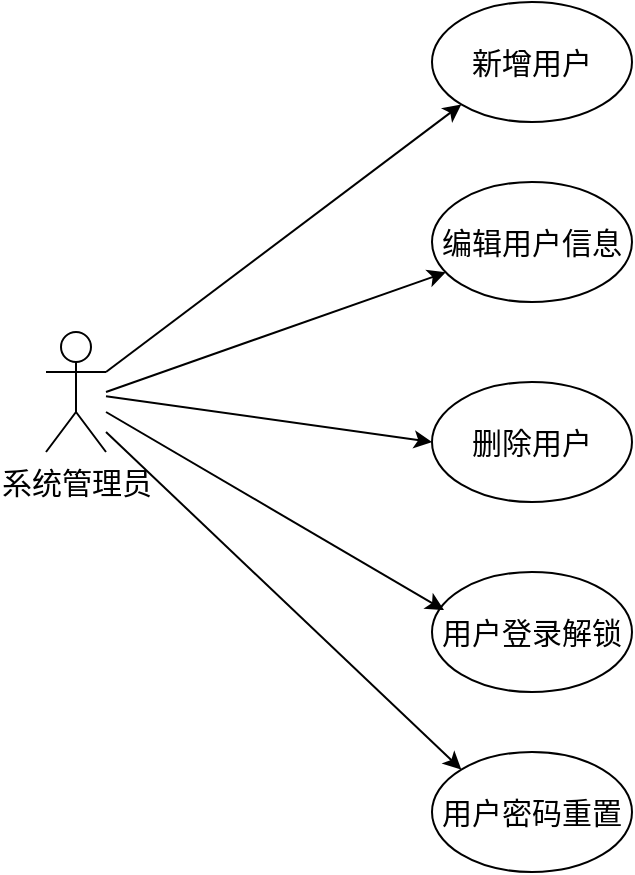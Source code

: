 <mxfile version="24.0.7" type="github">
  <diagram name="第 1 页" id="O9YYLC9fDMk_xcv-DRtO">
    <mxGraphModel dx="1247" dy="1146" grid="1" gridSize="10" guides="1" tooltips="1" connect="1" arrows="1" fold="1" page="1" pageScale="1" pageWidth="827" pageHeight="1169" math="0" shadow="0">
      <root>
        <mxCell id="0" />
        <mxCell id="1" parent="0" />
        <mxCell id="ic6ixEbmWL8hoiFhvFg5-1" value="系统管理员" style="shape=umlActor;verticalLabelPosition=bottom;verticalAlign=top;html=1;fontSize=15;" parent="1" vertex="1">
          <mxGeometry x="970" y="320" width="30" height="60" as="geometry" />
        </mxCell>
        <mxCell id="ic6ixEbmWL8hoiFhvFg5-2" value="新增用户" style="ellipse;whiteSpace=wrap;html=1;fontSize=15;" parent="1" vertex="1">
          <mxGeometry x="1163" y="155" width="100" height="60" as="geometry" />
        </mxCell>
        <mxCell id="ic6ixEbmWL8hoiFhvFg5-3" value="编辑用户信息" style="ellipse;whiteSpace=wrap;html=1;fontSize=15;" parent="1" vertex="1">
          <mxGeometry x="1163" y="245" width="100" height="60" as="geometry" />
        </mxCell>
        <mxCell id="ic6ixEbmWL8hoiFhvFg5-4" value="删除用户" style="ellipse;whiteSpace=wrap;html=1;fontSize=15;" parent="1" vertex="1">
          <mxGeometry x="1163" y="345" width="100" height="60" as="geometry" />
        </mxCell>
        <mxCell id="ic6ixEbmWL8hoiFhvFg5-5" value="" style="endArrow=classic;html=1;rounded=0;exitX=1;exitY=0.333;exitDx=0;exitDy=0;exitPerimeter=0;entryX=0;entryY=1;entryDx=0;entryDy=0;fontSize=15;" parent="1" source="ic6ixEbmWL8hoiFhvFg5-1" target="ic6ixEbmWL8hoiFhvFg5-2" edge="1">
          <mxGeometry width="50" height="50" relative="1" as="geometry">
            <mxPoint x="1250" y="395" as="sourcePoint" />
            <mxPoint x="1300" y="345" as="targetPoint" />
          </mxGeometry>
        </mxCell>
        <mxCell id="ic6ixEbmWL8hoiFhvFg5-6" value="" style="endArrow=classic;html=1;rounded=0;entryX=0;entryY=0.5;entryDx=0;entryDy=0;fontSize=15;" parent="1" source="ic6ixEbmWL8hoiFhvFg5-1" target="ic6ixEbmWL8hoiFhvFg5-4" edge="1">
          <mxGeometry width="50" height="50" relative="1" as="geometry">
            <mxPoint x="1250" y="395" as="sourcePoint" />
            <mxPoint x="1170" y="335" as="targetPoint" />
          </mxGeometry>
        </mxCell>
        <mxCell id="ic6ixEbmWL8hoiFhvFg5-7" value="" style="endArrow=classic;html=1;rounded=0;fontSize=15;" parent="1" target="ic6ixEbmWL8hoiFhvFg5-3" edge="1">
          <mxGeometry width="50" height="50" relative="1" as="geometry">
            <mxPoint x="1000" y="350" as="sourcePoint" />
            <mxPoint x="1300" y="345" as="targetPoint" />
          </mxGeometry>
        </mxCell>
        <mxCell id="ic6ixEbmWL8hoiFhvFg5-10" value="用户登录解锁" style="ellipse;whiteSpace=wrap;html=1;fontSize=15;" parent="1" vertex="1">
          <mxGeometry x="1163" y="440" width="100" height="60" as="geometry" />
        </mxCell>
        <mxCell id="ic6ixEbmWL8hoiFhvFg5-11" value="" style="endArrow=classic;html=1;rounded=0;entryX=0.06;entryY=0.317;entryDx=0;entryDy=0;entryPerimeter=0;fontSize=15;" parent="1" target="ic6ixEbmWL8hoiFhvFg5-10" edge="1">
          <mxGeometry width="50" height="50" relative="1" as="geometry">
            <mxPoint x="1000" y="360" as="sourcePoint" />
            <mxPoint x="1173" y="385" as="targetPoint" />
          </mxGeometry>
        </mxCell>
        <mxCell id="ic6ixEbmWL8hoiFhvFg5-12" value="用户密码重置" style="ellipse;whiteSpace=wrap;html=1;fontSize=15;" parent="1" vertex="1">
          <mxGeometry x="1163" y="530" width="100" height="60" as="geometry" />
        </mxCell>
        <mxCell id="ic6ixEbmWL8hoiFhvFg5-13" value="" style="endArrow=classic;html=1;rounded=0;entryX=0;entryY=0;entryDx=0;entryDy=0;fontSize=15;" parent="1" target="ic6ixEbmWL8hoiFhvFg5-12" edge="1">
          <mxGeometry width="50" height="50" relative="1" as="geometry">
            <mxPoint x="1000" y="370" as="sourcePoint" />
            <mxPoint x="1179" y="469" as="targetPoint" />
          </mxGeometry>
        </mxCell>
      </root>
    </mxGraphModel>
  </diagram>
</mxfile>
